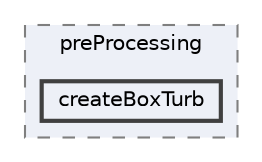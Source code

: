 digraph "applications/utilities/preProcessing/createBoxTurb"
{
 // LATEX_PDF_SIZE
  bgcolor="transparent";
  edge [fontname=Helvetica,fontsize=10,labelfontname=Helvetica,labelfontsize=10];
  node [fontname=Helvetica,fontsize=10,shape=box,height=0.2,width=0.4];
  compound=true
  subgraph clusterdir_2cb9088fcfa5d85f3ea0b5a37d6be287 {
    graph [ bgcolor="#edf0f7", pencolor="grey50", label="preProcessing", fontname=Helvetica,fontsize=10 style="filled,dashed", URL="dir_2cb9088fcfa5d85f3ea0b5a37d6be287.html",tooltip=""]
  dir_92515add03015028a9c7491828f534f7 [label="createBoxTurb", fillcolor="#edf0f7", color="grey25", style="filled,bold", URL="dir_92515add03015028a9c7491828f534f7.html",tooltip=""];
  }
}
